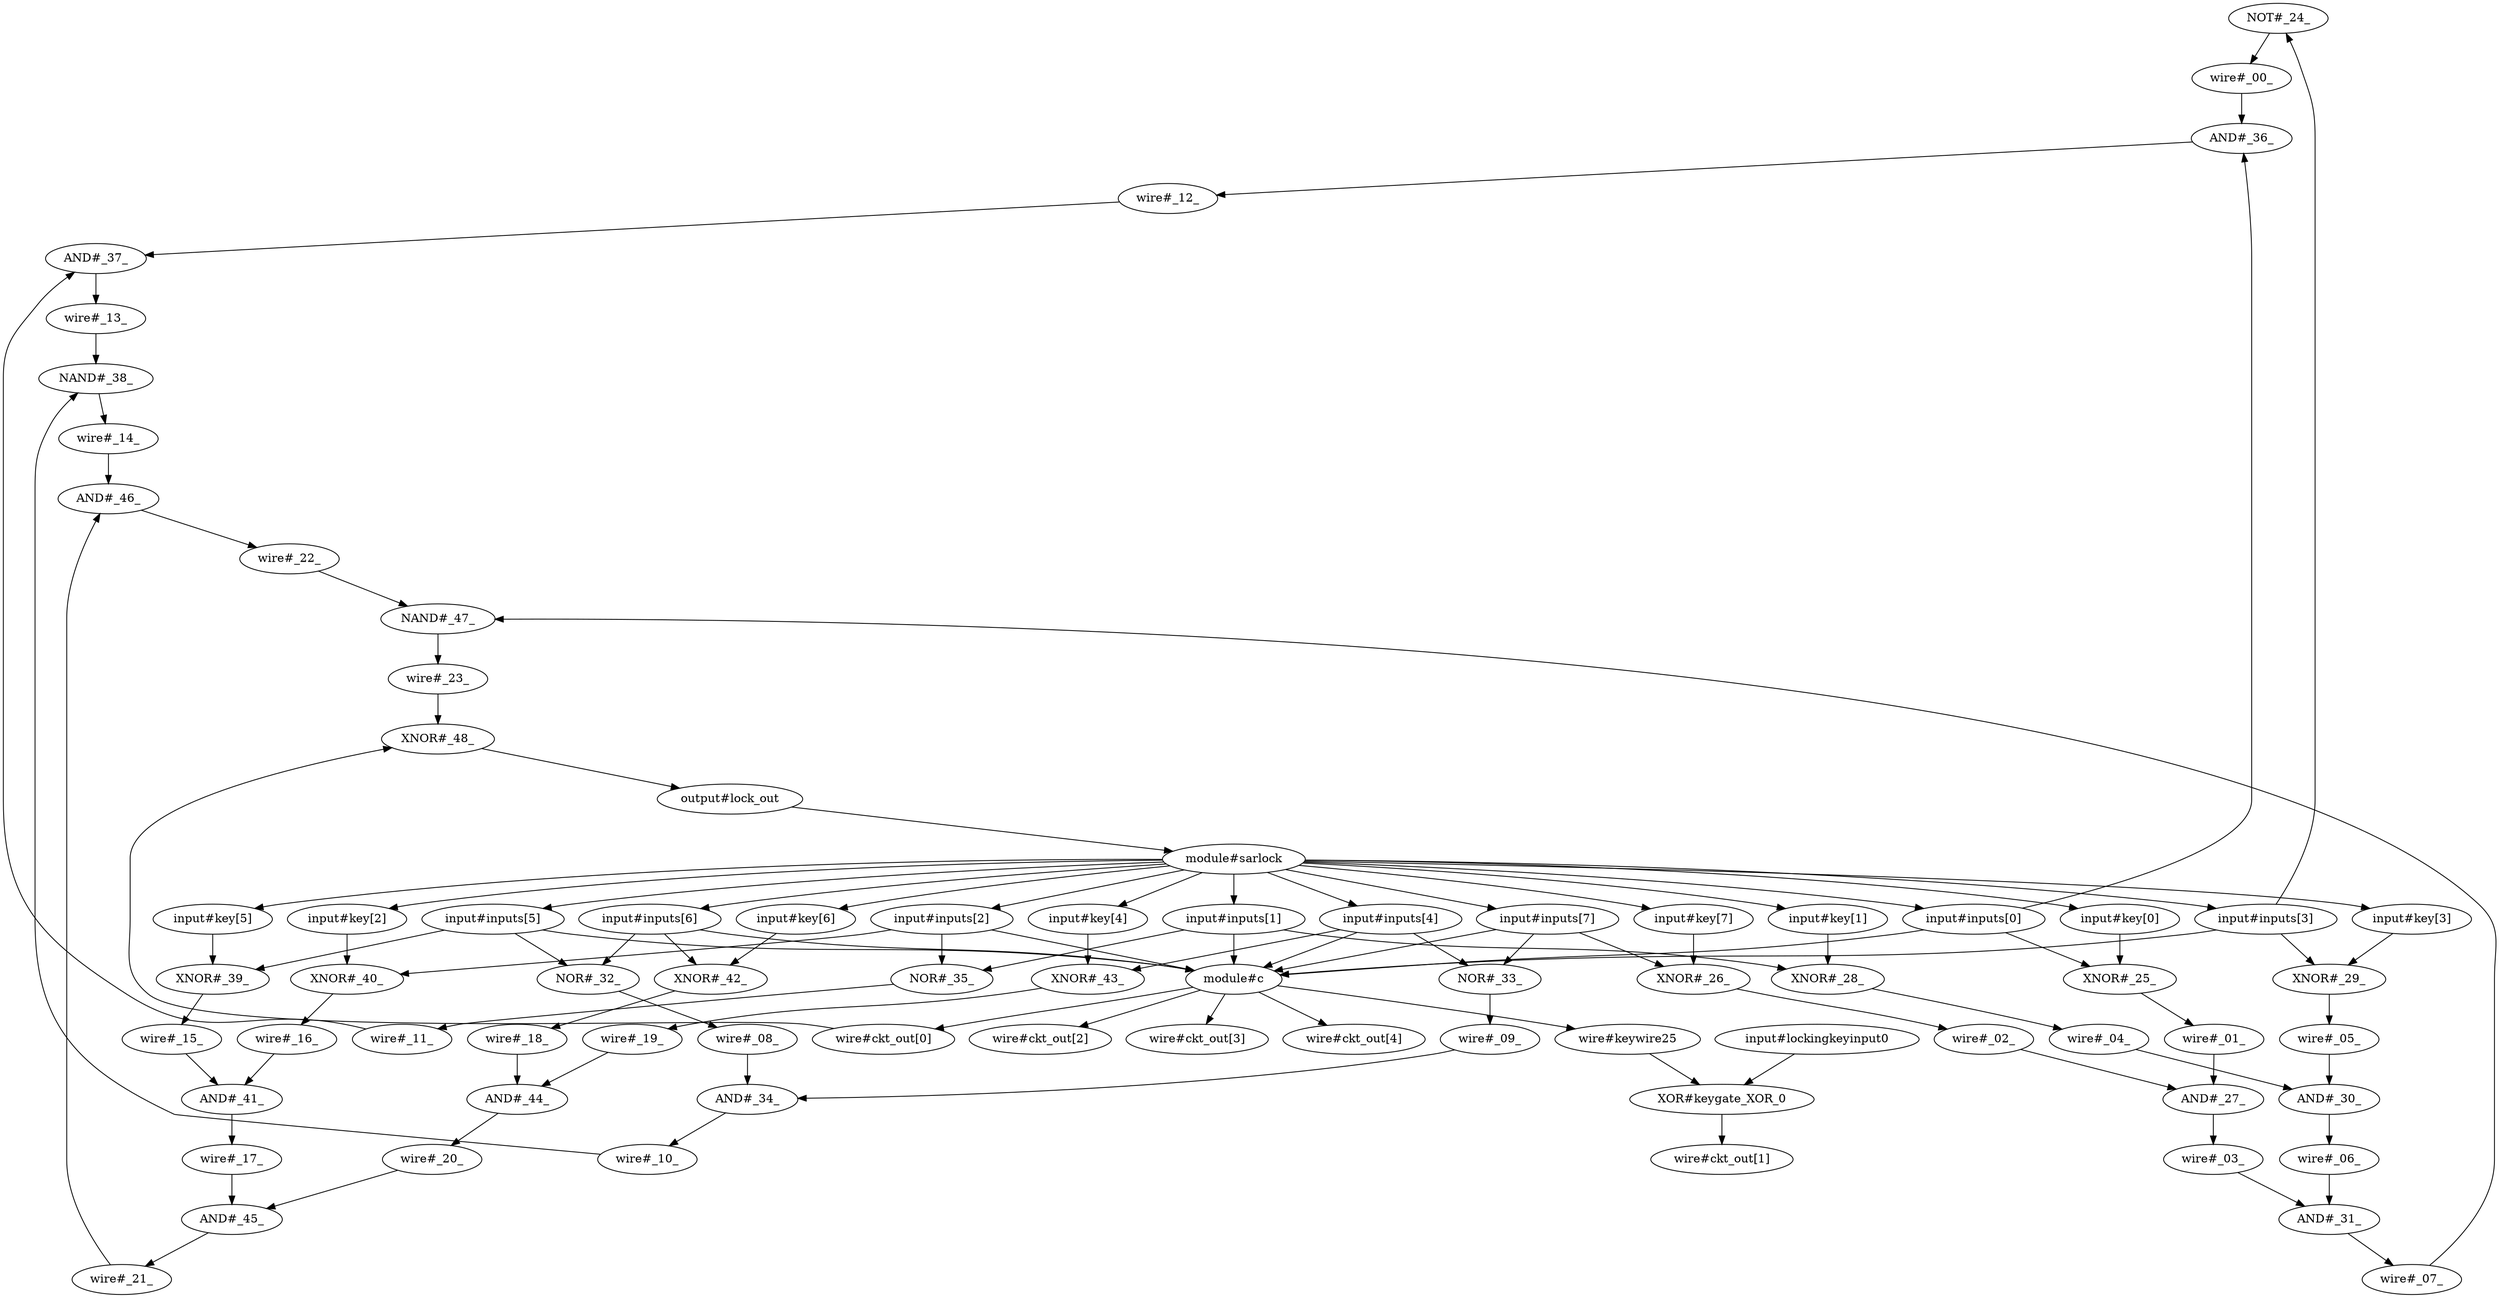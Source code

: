 strict digraph "" {
	"NOT#_24_"	[logic=NOT,
		type=gate];
	"wire#_00_"	[type=wire];
	"NOT#_24_" -> "wire#_00_";
	"AND#_36_"	[logic=AND,
		type=gate];
	"wire#_00_" -> "AND#_36_";
	"input#inputs[3]"	[type=input];
	"input#inputs[3]" -> "NOT#_24_";
	"XNOR#_29_"	[logic=XNOR,
		type=gate];
	"input#inputs[3]" -> "XNOR#_29_";
	"module#c"	[init_name=c,
		module_name=ckt,
		type=module];
	"input#inputs[3]" -> "module#c";
	"XNOR#_25_"	[logic=XNOR,
		type=gate];
	"wire#_01_"	[type=wire];
	"XNOR#_25_" -> "wire#_01_";
	"AND#_27_"	[logic=AND,
		type=gate];
	"wire#_01_" -> "AND#_27_";
	"input#key[0]"	[type=input];
	"input#key[0]" -> "XNOR#_25_";
	"input#inputs[0]"	[type=input];
	"input#inputs[0]" -> "XNOR#_25_";
	"input#inputs[0]" -> "AND#_36_";
	"input#inputs[0]" -> "module#c";
	"XNOR#_26_"	[logic=XNOR,
		type=gate];
	"wire#_02_"	[type=wire];
	"XNOR#_26_" -> "wire#_02_";
	"wire#_02_" -> "AND#_27_";
	"input#key[7]"	[type=input];
	"input#key[7]" -> "XNOR#_26_";
	"input#inputs[7]"	[type=input];
	"input#inputs[7]" -> "XNOR#_26_";
	"NOR#_33_"	[logic=NOR,
		type=gate];
	"input#inputs[7]" -> "NOR#_33_";
	"input#inputs[7]" -> "module#c";
	"XNOR#_28_"	[logic=XNOR,
		type=gate];
	"wire#_04_"	[type=wire];
	"XNOR#_28_" -> "wire#_04_";
	"AND#_30_"	[logic=AND,
		type=gate];
	"wire#_04_" -> "AND#_30_";
	"input#key[1]"	[type=input];
	"input#key[1]" -> "XNOR#_28_";
	"input#inputs[1]"	[type=input];
	"input#inputs[1]" -> "XNOR#_28_";
	"NOR#_35_"	[logic=NOR,
		type=gate];
	"input#inputs[1]" -> "NOR#_35_";
	"input#inputs[1]" -> "module#c";
	"wire#_05_"	[type=wire];
	"XNOR#_29_" -> "wire#_05_";
	"wire#_05_" -> "AND#_30_";
	"input#key[3]"	[type=input];
	"input#key[3]" -> "XNOR#_29_";
	"XNOR#_39_"	[logic=XNOR,
		type=gate];
	"wire#_15_"	[type=wire];
	"XNOR#_39_" -> "wire#_15_";
	"AND#_41_"	[logic=AND,
		type=gate];
	"wire#_15_" -> "AND#_41_";
	"input#key[5]"	[type=input];
	"input#key[5]" -> "XNOR#_39_";
	"input#inputs[5]"	[type=input];
	"input#inputs[5]" -> "XNOR#_39_";
	"NOR#_32_"	[logic=NOR,
		type=gate];
	"input#inputs[5]" -> "NOR#_32_";
	"input#inputs[5]" -> "module#c";
	"XNOR#_40_"	[logic=XNOR,
		type=gate];
	"wire#_16_"	[type=wire];
	"XNOR#_40_" -> "wire#_16_";
	"wire#_16_" -> "AND#_41_";
	"input#key[2]"	[type=input];
	"input#key[2]" -> "XNOR#_40_";
	"input#inputs[2]"	[type=input];
	"input#inputs[2]" -> "XNOR#_40_";
	"input#inputs[2]" -> "NOR#_35_";
	"input#inputs[2]" -> "module#c";
	"XNOR#_42_"	[logic=XNOR,
		type=gate];
	"wire#_18_"	[type=wire];
	"XNOR#_42_" -> "wire#_18_";
	"AND#_44_"	[logic=AND,
		type=gate];
	"wire#_18_" -> "AND#_44_";
	"input#key[6]"	[type=input];
	"input#key[6]" -> "XNOR#_42_";
	"input#inputs[6]"	[type=input];
	"input#inputs[6]" -> "XNOR#_42_";
	"input#inputs[6]" -> "NOR#_32_";
	"input#inputs[6]" -> "module#c";
	"XNOR#_43_"	[logic=XNOR,
		type=gate];
	"wire#_19_"	[type=wire];
	"XNOR#_43_" -> "wire#_19_";
	"wire#_19_" -> "AND#_44_";
	"input#key[4]"	[type=input];
	"input#key[4]" -> "XNOR#_43_";
	"input#inputs[4]"	[type=input];
	"input#inputs[4]" -> "XNOR#_43_";
	"input#inputs[4]" -> "NOR#_33_";
	"input#inputs[4]" -> "module#c";
	"XNOR#_48_"	[logic=XNOR,
		type=gate];
	"output#lock_out"	[type=output];
	"XNOR#_48_" -> "output#lock_out";
	"module#sarlock"	[type=module];
	"output#lock_out" -> "module#sarlock";
	"wire#_23_"	[type=wire];
	"wire#_23_" -> "XNOR#_48_";
	"wire#ckt_out[0]"	[type=wire];
	"wire#ckt_out[0]" -> "XNOR#_48_";
	"wire#_03_"	[type=wire];
	"AND#_27_" -> "wire#_03_";
	"AND#_31_"	[logic=AND,
		type=gate];
	"wire#_03_" -> "AND#_31_";
	"wire#_06_"	[type=wire];
	"AND#_30_" -> "wire#_06_";
	"wire#_06_" -> "AND#_31_";
	"wire#_07_"	[type=wire];
	"AND#_31_" -> "wire#_07_";
	"NAND#_47_"	[logic=NAND,
		type=gate];
	"wire#_07_" -> "NAND#_47_";
	"AND#_34_"	[logic=AND,
		type=gate];
	"wire#_10_"	[type=wire];
	"AND#_34_" -> "wire#_10_";
	"NAND#_38_"	[logic=NAND,
		type=gate];
	"wire#_10_" -> "NAND#_38_";
	"wire#_09_"	[type=wire];
	"wire#_09_" -> "AND#_34_";
	"wire#_08_"	[type=wire];
	"wire#_08_" -> "AND#_34_";
	"wire#_12_"	[type=wire];
	"AND#_36_" -> "wire#_12_";
	"AND#_37_"	[logic=AND,
		type=gate];
	"wire#_12_" -> "AND#_37_";
	"wire#_13_"	[type=wire];
	"AND#_37_" -> "wire#_13_";
	"wire#_13_" -> "NAND#_38_";
	"wire#_11_"	[type=wire];
	"wire#_11_" -> "AND#_37_";
	"wire#_17_"	[type=wire];
	"AND#_41_" -> "wire#_17_";
	"AND#_45_"	[logic=AND,
		type=gate];
	"wire#_17_" -> "AND#_45_";
	"wire#_20_"	[type=wire];
	"AND#_44_" -> "wire#_20_";
	"wire#_20_" -> "AND#_45_";
	"wire#_21_"	[type=wire];
	"AND#_45_" -> "wire#_21_";
	"AND#_46_"	[logic=AND,
		type=gate];
	"wire#_21_" -> "AND#_46_";
	"wire#_22_"	[type=wire];
	"AND#_46_" -> "wire#_22_";
	"wire#_22_" -> "NAND#_47_";
	"wire#_14_"	[type=wire];
	"wire#_14_" -> "AND#_46_";
	"NOR#_32_" -> "wire#_08_";
	"NOR#_33_" -> "wire#_09_";
	"NOR#_35_" -> "wire#_11_";
	"NAND#_38_" -> "wire#_14_";
	"NAND#_47_" -> "wire#_23_";
	"module#sarlock" -> "input#inputs[3]";
	"module#sarlock" -> "input#key[0]";
	"module#sarlock" -> "input#inputs[0]";
	"module#sarlock" -> "input#key[7]";
	"module#sarlock" -> "input#inputs[7]";
	"module#sarlock" -> "input#key[1]";
	"module#sarlock" -> "input#inputs[1]";
	"module#sarlock" -> "input#key[3]";
	"module#sarlock" -> "input#key[5]";
	"module#sarlock" -> "input#inputs[5]";
	"module#sarlock" -> "input#key[2]";
	"module#sarlock" -> "input#inputs[2]";
	"module#sarlock" -> "input#key[6]";
	"module#sarlock" -> "input#inputs[6]";
	"module#sarlock" -> "input#key[4]";
	"module#sarlock" -> "input#inputs[4]";
	"module#c" -> "wire#ckt_out[0]";
	"module#c" -> "wire#ckt_out[2]";
	"module#c" -> "wire#ckt_out[3]";
	"module#c" -> "wire#ckt_out[4]";
	"module#c" -> "wire#keywire25";
	"wire#keywire25" -> "XOR#keygate_XOR_0";
	"XOR#keygate_XOR_0" -> "wire#ckt_out[1]";
	"input#lockingkeyinput0" -> "XOR#keygate_XOR_0";
}

